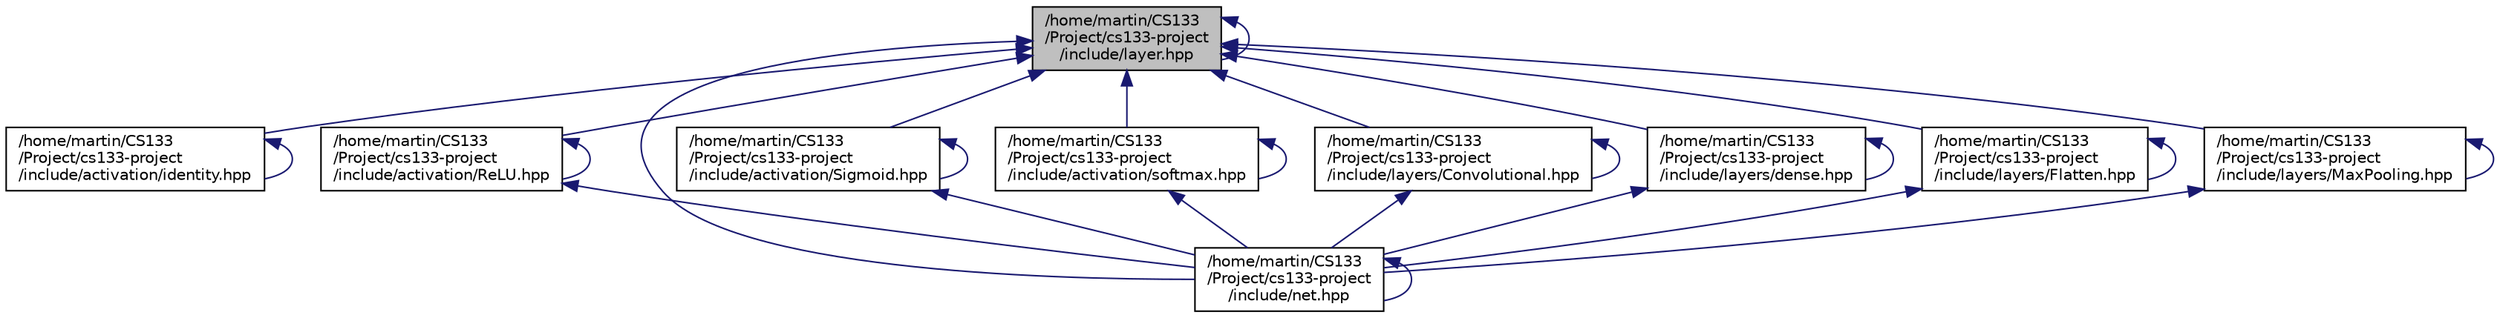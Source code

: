 digraph "/home/martin/CS133/Project/cs133-project/include/layer.hpp"
{
  edge [fontname="Helvetica",fontsize="10",labelfontname="Helvetica",labelfontsize="10"];
  node [fontname="Helvetica",fontsize="10",shape=record];
  Node6 [label="/home/martin/CS133\l/Project/cs133-project\l/include/layer.hpp",height=0.2,width=0.4,color="black", fillcolor="grey75", style="filled", fontcolor="black"];
  Node6 -> Node7 [dir="back",color="midnightblue",fontsize="10",style="solid",fontname="Helvetica"];
  Node7 [label="/home/martin/CS133\l/Project/cs133-project\l/include/activation/identity.hpp",height=0.2,width=0.4,color="black", fillcolor="white", style="filled",URL="$_identity_8hpp.html"];
  Node7 -> Node7 [dir="back",color="midnightblue",fontsize="10",style="solid",fontname="Helvetica"];
  Node6 -> Node6 [dir="back",color="midnightblue",fontsize="10",style="solid",fontname="Helvetica"];
  Node6 -> Node8 [dir="back",color="midnightblue",fontsize="10",style="solid",fontname="Helvetica"];
  Node8 [label="/home/martin/CS133\l/Project/cs133-project\l/include/activation/ReLU.hpp",height=0.2,width=0.4,color="black", fillcolor="white", style="filled",URL="$re_l_u_8hpp.html"];
  Node8 -> Node8 [dir="back",color="midnightblue",fontsize="10",style="solid",fontname="Helvetica"];
  Node8 -> Node9 [dir="back",color="midnightblue",fontsize="10",style="solid",fontname="Helvetica"];
  Node9 [label="/home/martin/CS133\l/Project/cs133-project\l/include/net.hpp",height=0.2,width=0.4,color="black", fillcolor="white", style="filled",URL="$_net_8hpp.html"];
  Node9 -> Node9 [dir="back",color="midnightblue",fontsize="10",style="solid",fontname="Helvetica"];
  Node6 -> Node10 [dir="back",color="midnightblue",fontsize="10",style="solid",fontname="Helvetica"];
  Node10 [label="/home/martin/CS133\l/Project/cs133-project\l/include/activation/Sigmoid.hpp",height=0.2,width=0.4,color="black", fillcolor="white", style="filled",URL="$sigmoid_8hpp.html"];
  Node10 -> Node10 [dir="back",color="midnightblue",fontsize="10",style="solid",fontname="Helvetica"];
  Node10 -> Node9 [dir="back",color="midnightblue",fontsize="10",style="solid",fontname="Helvetica"];
  Node6 -> Node11 [dir="back",color="midnightblue",fontsize="10",style="solid",fontname="Helvetica"];
  Node11 [label="/home/martin/CS133\l/Project/cs133-project\l/include/activation/softmax.hpp",height=0.2,width=0.4,color="black", fillcolor="white", style="filled",URL="$_softmax_8hpp.html"];
  Node11 -> Node11 [dir="back",color="midnightblue",fontsize="10",style="solid",fontname="Helvetica"];
  Node11 -> Node9 [dir="back",color="midnightblue",fontsize="10",style="solid",fontname="Helvetica"];
  Node6 -> Node12 [dir="back",color="midnightblue",fontsize="10",style="solid",fontname="Helvetica"];
  Node12 [label="/home/martin/CS133\l/Project/cs133-project\l/include/layers/Convolutional.hpp",height=0.2,width=0.4,color="black", fillcolor="white", style="filled",URL="$convolutional_8hpp.html"];
  Node12 -> Node12 [dir="back",color="midnightblue",fontsize="10",style="solid",fontname="Helvetica"];
  Node12 -> Node9 [dir="back",color="midnightblue",fontsize="10",style="solid",fontname="Helvetica"];
  Node6 -> Node13 [dir="back",color="midnightblue",fontsize="10",style="solid",fontname="Helvetica"];
  Node13 [label="/home/martin/CS133\l/Project/cs133-project\l/include/layers/dense.hpp",height=0.2,width=0.4,color="black", fillcolor="white", style="filled",URL="$_dense_8hpp.html"];
  Node13 -> Node13 [dir="back",color="midnightblue",fontsize="10",style="solid",fontname="Helvetica"];
  Node13 -> Node9 [dir="back",color="midnightblue",fontsize="10",style="solid",fontname="Helvetica"];
  Node6 -> Node14 [dir="back",color="midnightblue",fontsize="10",style="solid",fontname="Helvetica"];
  Node14 [label="/home/martin/CS133\l/Project/cs133-project\l/include/layers/Flatten.hpp",height=0.2,width=0.4,color="black", fillcolor="white", style="filled",URL="$flatten_8hpp.html"];
  Node14 -> Node14 [dir="back",color="midnightblue",fontsize="10",style="solid",fontname="Helvetica"];
  Node14 -> Node9 [dir="back",color="midnightblue",fontsize="10",style="solid",fontname="Helvetica"];
  Node6 -> Node15 [dir="back",color="midnightblue",fontsize="10",style="solid",fontname="Helvetica"];
  Node15 [label="/home/martin/CS133\l/Project/cs133-project\l/include/layers/MaxPooling.hpp",height=0.2,width=0.4,color="black", fillcolor="white", style="filled",URL="$max_pooling_8hpp.html"];
  Node15 -> Node15 [dir="back",color="midnightblue",fontsize="10",style="solid",fontname="Helvetica"];
  Node15 -> Node9 [dir="back",color="midnightblue",fontsize="10",style="solid",fontname="Helvetica"];
  Node6 -> Node9 [dir="back",color="midnightblue",fontsize="10",style="solid",fontname="Helvetica"];
}

